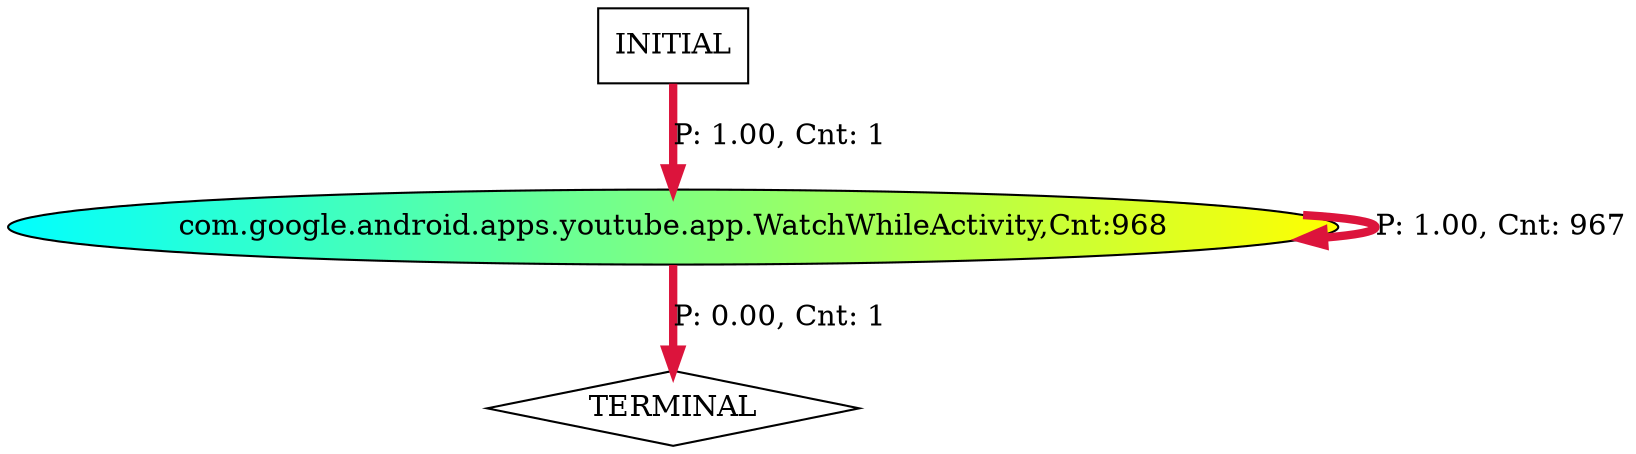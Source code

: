 digraph G {
  0 [label="com.google.android.apps.youtube.app.WatchWhileActivity,Cnt:968", fillcolor="cyan:yellow", style="filled"];
  1 [label="TERMINAL",shape=diamond];
  2 [label="INITIAL",shape=box];
0->0 [label="P: 1.00, Cnt: 967", color="crimson", penwidth=4];
0->1 [label="P: 0.00, Cnt: 1", color="crimson", penwidth=4];
2->0 [label="P: 1.00, Cnt: 1", color="crimson", penwidth=4];
}
